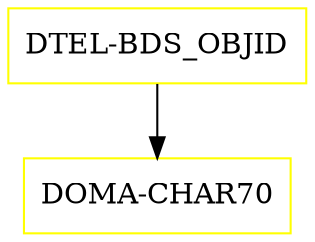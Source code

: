 digraph G {
  "DTEL-BDS_OBJID" [shape=box,color=yellow];
  "DOMA-CHAR70" [shape=box,color=yellow,URL="./DOMA_CHAR70.html"];
  "DTEL-BDS_OBJID" -> "DOMA-CHAR70";
}

